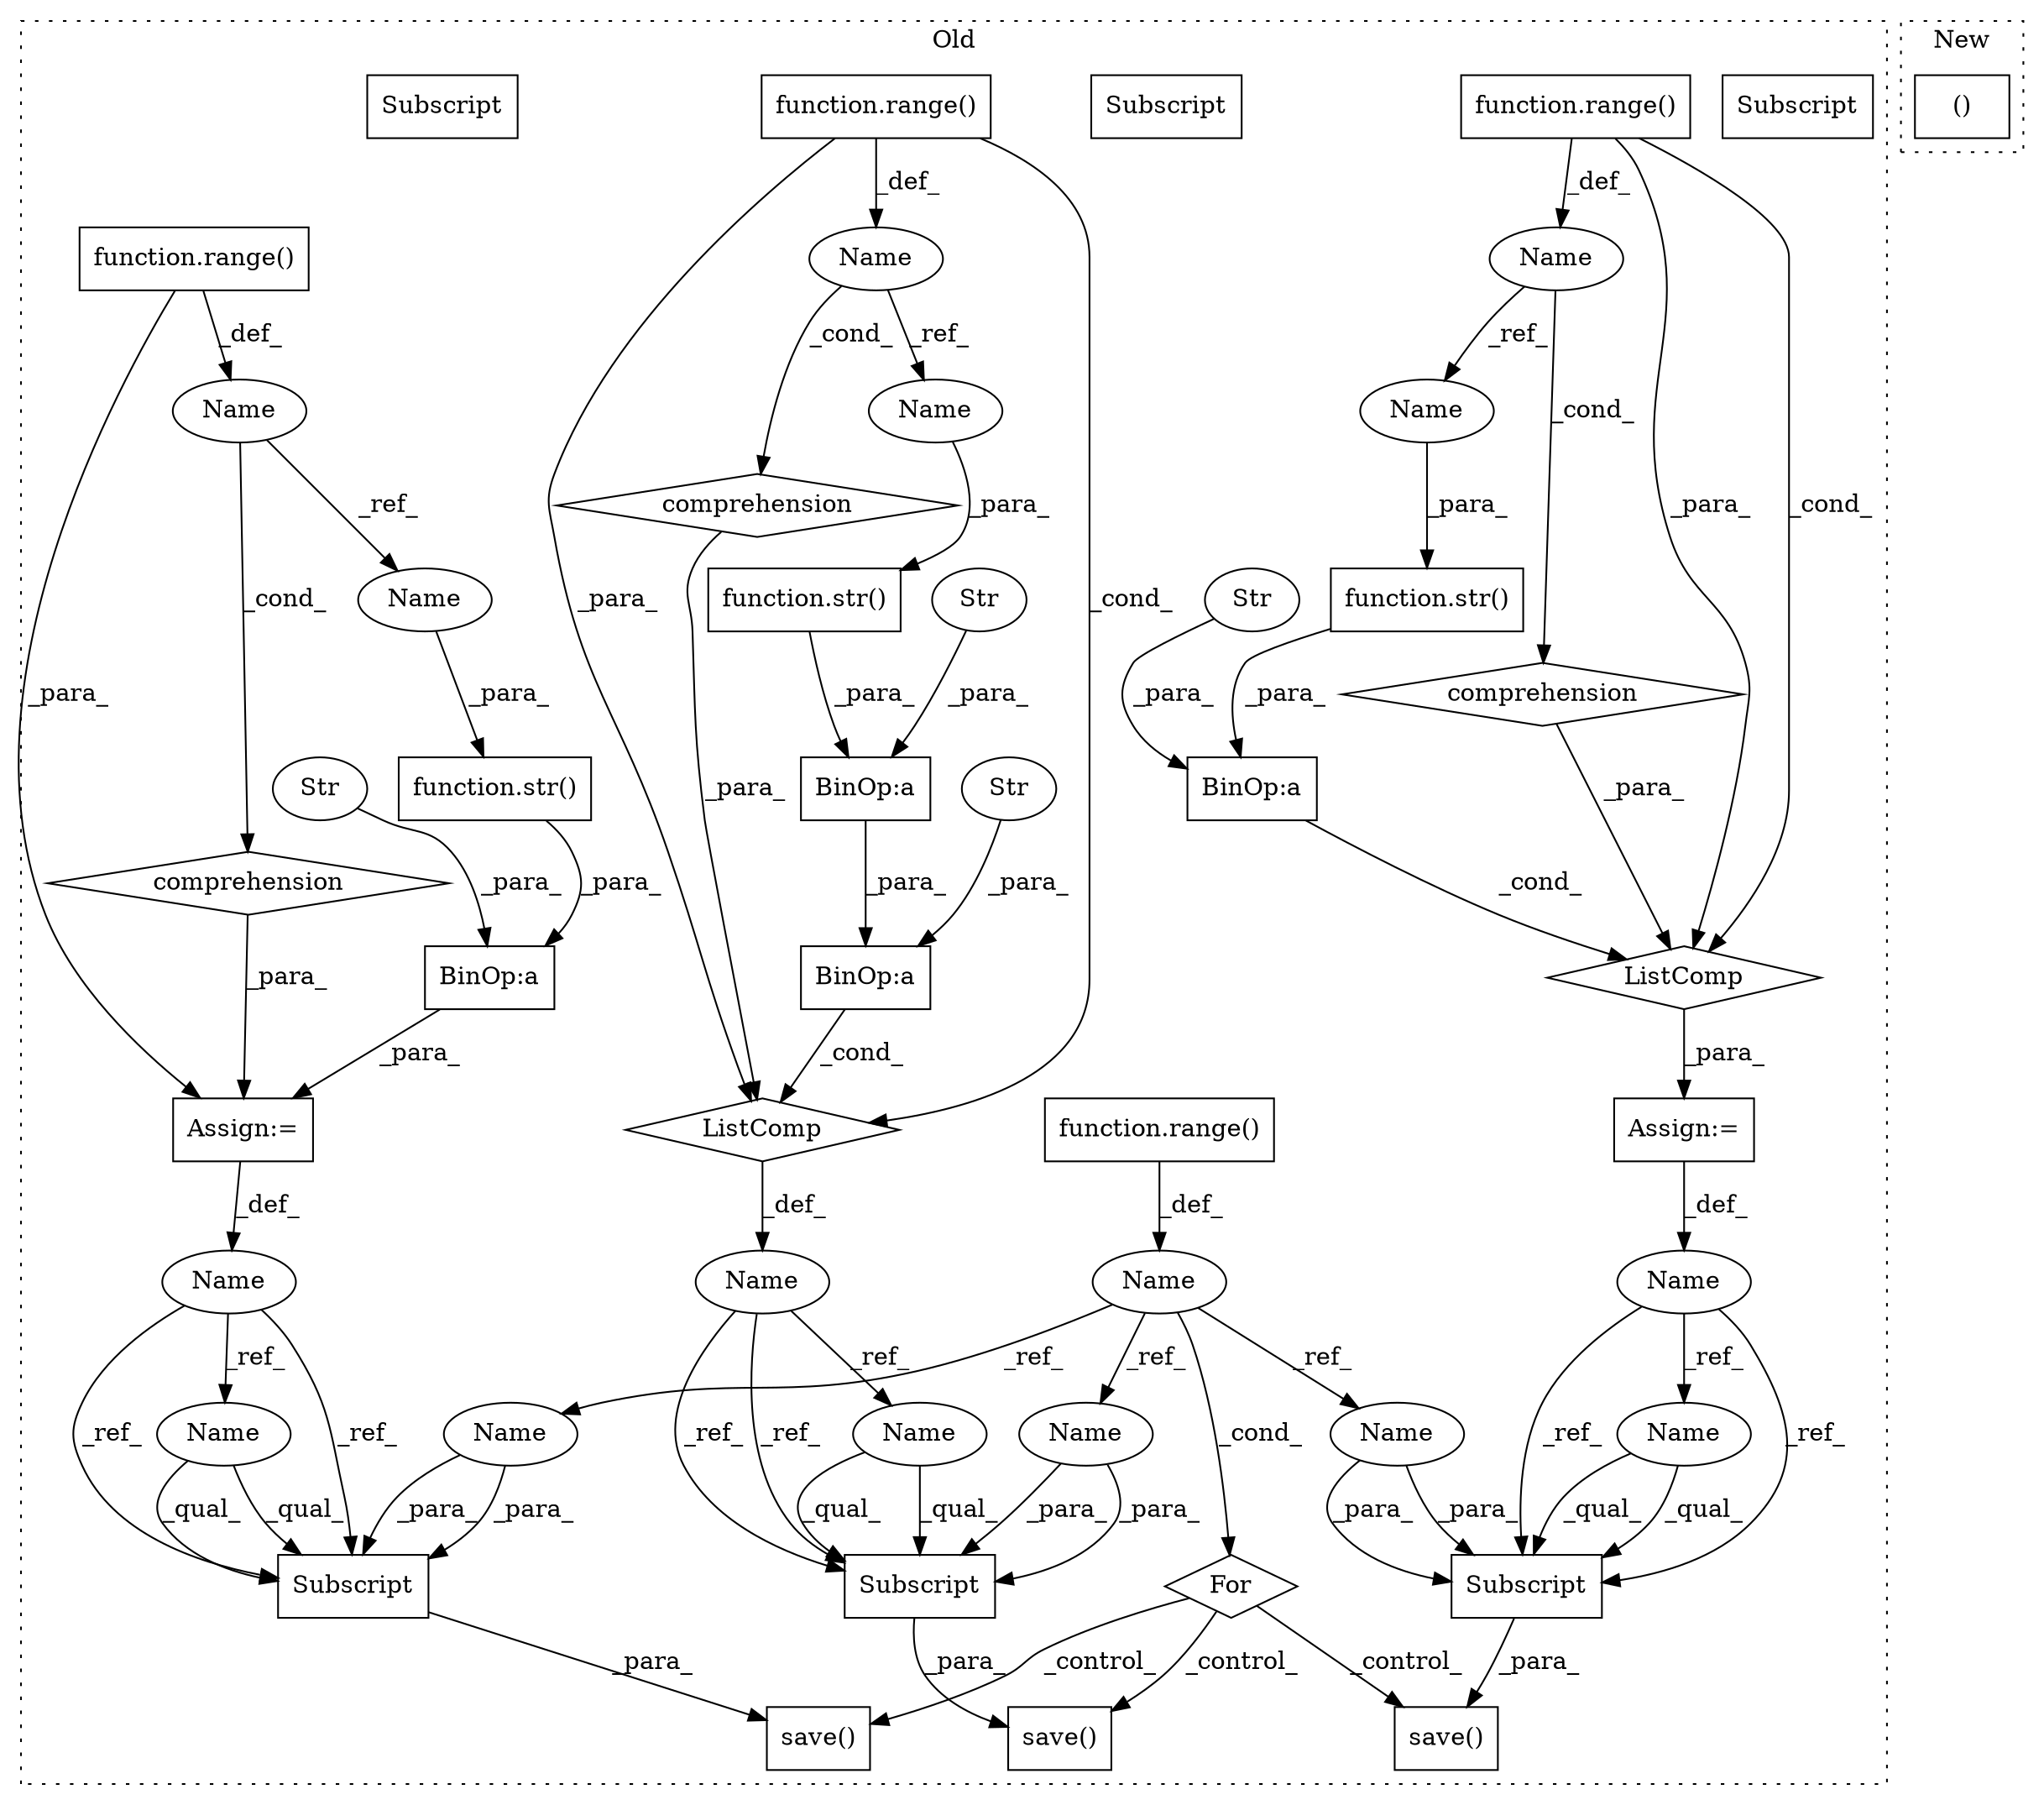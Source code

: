 digraph G {
subgraph cluster0 {
1 [label="save()" a="75" s="6528,6581" l="21,1" shape="box"];
3 [label="Assign:=" a="68" s="6248" l="3" shape="box"];
4 [label="BinOp:a" a="82" s="6258" l="3" shape="box"];
5 [label="Name" a="87" s="6232" l="16" shape="ellipse"];
6 [label="Subscript" a="63" s="6549,0" l="19,0" shape="box"];
7 [label="Str" a="66" s="6261" l="28" shape="ellipse"];
8 [label="function.range()" a="75" s="6337,6355" l="6,1" shape="box"];
9 [label="Name" a="87" s="6332" l="1" shape="ellipse"];
10 [label="For" a="107" s="6328,6356" l="4,14" shape="diamond"];
11 [label="function.range()" a="75" s="6299,6317" l="6,1" shape="box"];
12 [label="function.str()" a="75" s="6252,6257" l="4,1" shape="box"];
13 [label="save()" a="75" s="6370,6427" l="21,1" shape="box"];
14 [label="Name" a="87" s="6014" l="18" shape="ellipse"];
15 [label="Subscript" a="63" s="6391,0" l="21,0" shape="box"];
16 [label="BinOp:a" a="82" s="6039" l="29" shape="box"];
17 [label="BinOp:a" a="82" s="6042" l="3" shape="box"];
18 [label="Str" a="66" s="6045" l="20" shape="ellipse"];
19 [label="Str" a="66" s="6068" l="9" shape="ellipse"];
20 [label="function.range()" a="75" s="6087,6105" l="6,1" shape="box"];
21 [label="function.str()" a="75" s="6036,6041" l="4,1" shape="box"];
22 [label="save()" a="75" s="6441,6514" l="21,1" shape="box"];
23 [label="Name" a="87" s="6116" l="26" shape="ellipse"];
24 [label="Subscript" a="63" s="6462,0" l="29,0" shape="box"];
25 [label="BinOp:a" a="82" s="6152" l="3" shape="box"];
26 [label="Str" a="66" s="6155" l="38" shape="ellipse"];
27 [label="function.range()" a="75" s="6203,6221" l="6,1" shape="box"];
28 [label="function.str()" a="75" s="6146,6151" l="4,1" shape="box"];
29 [label="Name" a="87" s="6082" l="1" shape="ellipse"];
30 [label="comprehension" a="45" s="6078" l="3" shape="diamond"];
31 [label="Name" a="87" s="6198" l="1" shape="ellipse"];
32 [label="comprehension" a="45" s="6194" l="3" shape="diamond"];
33 [label="Name" a="87" s="6294" l="1" shape="ellipse"];
34 [label="comprehension" a="45" s="6290" l="3" shape="diamond"];
35 [label="ListComp" a="106" s="6035" l="72" shape="diamond"];
36 [label="Assign:=" a="68" s="6142" l="3" shape="box"];
37 [label="ListComp" a="106" s="6251" l="68" shape="diamond"];
38 [label="Subscript" a="63" s="6462,0" l="29,0" shape="box"];
39 [label="Name" a="87" s="6462" l="26" shape="ellipse"];
40 [label="Name" a="87" s="6256" l="1" shape="ellipse"];
41 [label="Name" a="87" s="6150" l="1" shape="ellipse"];
42 [label="Subscript" a="63" s="6391,0" l="21,0" shape="box"];
43 [label="Name" a="87" s="6391" l="18" shape="ellipse"];
44 [label="Name" a="87" s="6040" l="1" shape="ellipse"];
45 [label="Name" a="87" s="6410" l="1" shape="ellipse"];
46 [label="Name" a="87" s="6489" l="1" shape="ellipse"];
47 [label="Name" a="87" s="6566" l="1" shape="ellipse"];
48 [label="Subscript" a="63" s="6549,0" l="19,0" shape="box"];
49 [label="Name" a="87" s="6549" l="16" shape="ellipse"];
label = "Old";
style="dotted";
}
subgraph cluster1 {
2 [label="()" a="54" s="5809" l="38" shape="box"];
label = "New";
style="dotted";
}
3 -> 5 [label="_def_"];
4 -> 37 [label="_cond_"];
5 -> 49 [label="_ref_"];
5 -> 48 [label="_ref_"];
5 -> 48 [label="_ref_"];
7 -> 4 [label="_para_"];
8 -> 9 [label="_def_"];
9 -> 45 [label="_ref_"];
9 -> 47 [label="_ref_"];
9 -> 10 [label="_cond_"];
9 -> 46 [label="_ref_"];
10 -> 13 [label="_control_"];
10 -> 22 [label="_control_"];
10 -> 1 [label="_control_"];
11 -> 33 [label="_def_"];
11 -> 37 [label="_para_"];
11 -> 37 [label="_cond_"];
12 -> 4 [label="_para_"];
14 -> 42 [label="_ref_"];
14 -> 42 [label="_ref_"];
14 -> 43 [label="_ref_"];
16 -> 35 [label="_cond_"];
17 -> 16 [label="_para_"];
18 -> 17 [label="_para_"];
19 -> 16 [label="_para_"];
20 -> 29 [label="_def_"];
20 -> 35 [label="_para_"];
20 -> 35 [label="_cond_"];
21 -> 17 [label="_para_"];
23 -> 38 [label="_ref_"];
23 -> 39 [label="_ref_"];
23 -> 38 [label="_ref_"];
25 -> 36 [label="_para_"];
26 -> 25 [label="_para_"];
27 -> 31 [label="_def_"];
27 -> 36 [label="_para_"];
28 -> 25 [label="_para_"];
29 -> 30 [label="_cond_"];
29 -> 44 [label="_ref_"];
30 -> 35 [label="_para_"];
31 -> 41 [label="_ref_"];
31 -> 32 [label="_cond_"];
32 -> 36 [label="_para_"];
33 -> 34 [label="_cond_"];
33 -> 40 [label="_ref_"];
34 -> 37 [label="_para_"];
35 -> 14 [label="_def_"];
36 -> 23 [label="_def_"];
37 -> 3 [label="_para_"];
38 -> 22 [label="_para_"];
39 -> 38 [label="_qual_"];
39 -> 38 [label="_qual_"];
40 -> 12 [label="_para_"];
41 -> 28 [label="_para_"];
42 -> 13 [label="_para_"];
43 -> 42 [label="_qual_"];
43 -> 42 [label="_qual_"];
44 -> 21 [label="_para_"];
45 -> 42 [label="_para_"];
45 -> 42 [label="_para_"];
46 -> 38 [label="_para_"];
46 -> 38 [label="_para_"];
47 -> 48 [label="_para_"];
47 -> 48 [label="_para_"];
48 -> 1 [label="_para_"];
49 -> 48 [label="_qual_"];
49 -> 48 [label="_qual_"];
}